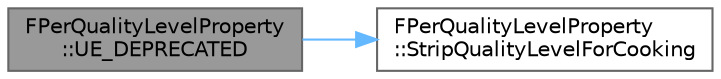 digraph "FPerQualityLevelProperty::UE_DEPRECATED"
{
 // INTERACTIVE_SVG=YES
 // LATEX_PDF_SIZE
  bgcolor="transparent";
  edge [fontname=Helvetica,fontsize=10,labelfontname=Helvetica,labelfontsize=10];
  node [fontname=Helvetica,fontsize=10,shape=box,height=0.2,width=0.4];
  rankdir="LR";
  Node1 [id="Node000001",label="FPerQualityLevelProperty\l::UE_DEPRECATED",height=0.2,width=0.4,color="gray40", fillcolor="grey60", style="filled", fontcolor="black",tooltip=" "];
  Node1 -> Node2 [id="edge1_Node000001_Node000002",color="steelblue1",style="solid",tooltip=" "];
  Node2 [id="Node000002",label="FPerQualityLevelProperty\l::StripQualityLevelForCooking",height=0.2,width=0.4,color="grey40", fillcolor="white", style="filled",URL="$d0/d4d/structFPerQualityLevelProperty.html#a2f00c9639199dd6cd4cc30cdf29c58d7",tooltip=" "];
}
